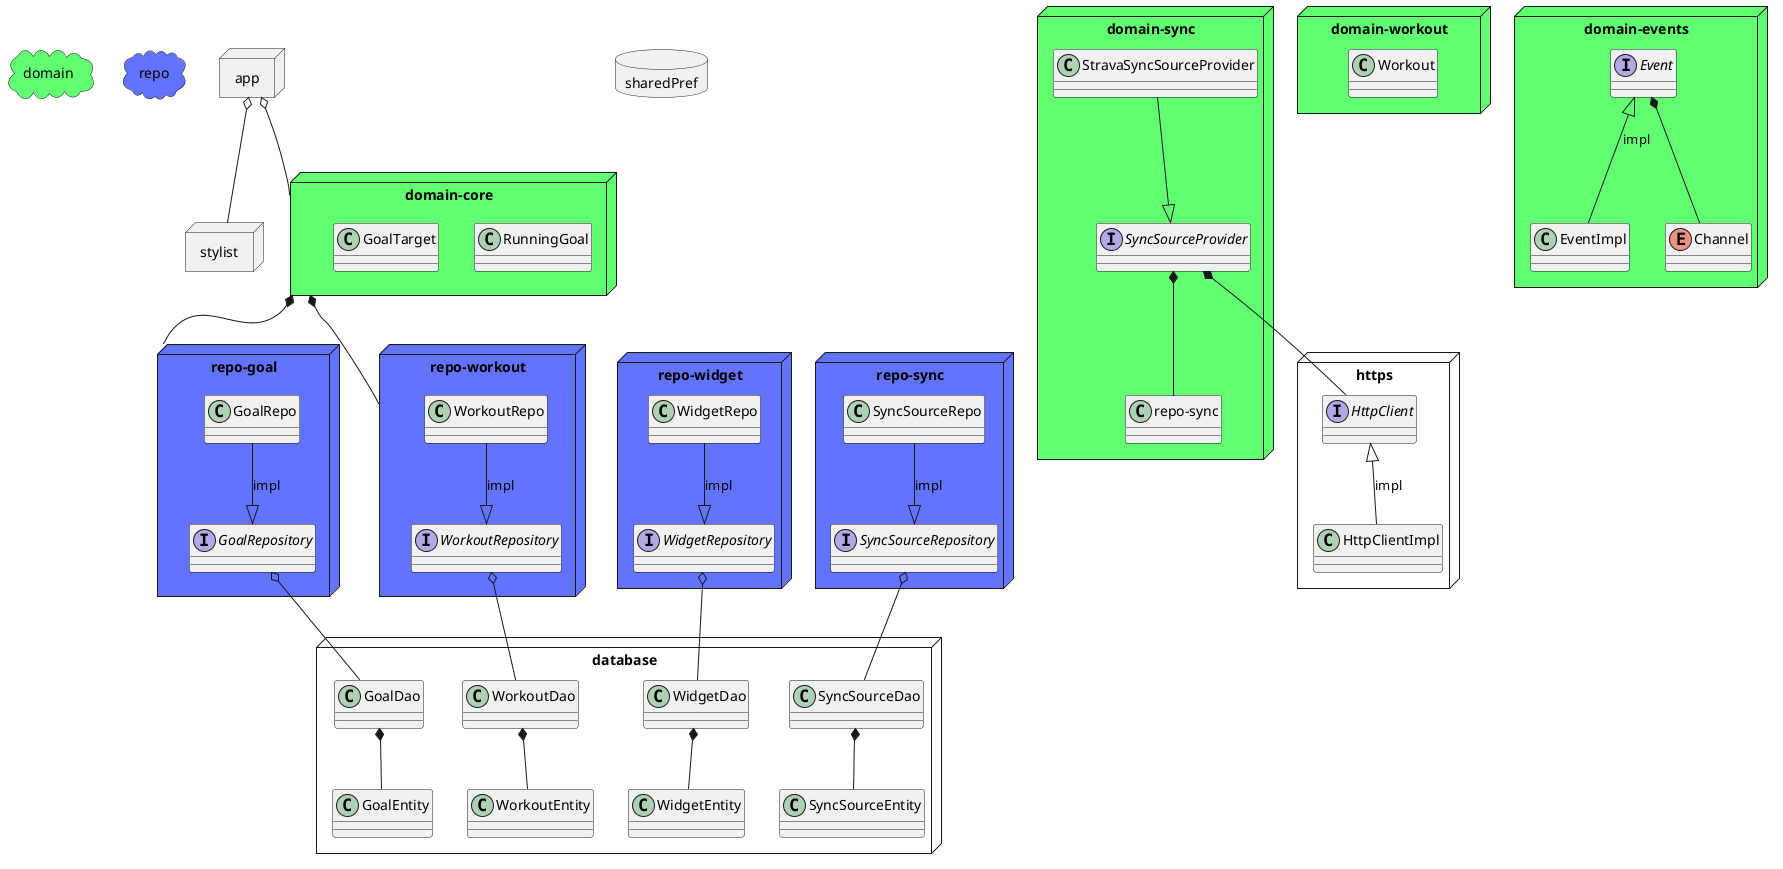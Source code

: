 @startuml
    ' LEGEND
    cloud domain #62ff73 {
    }
    cloud repo #6273ff {
    }


    node https {
        interface HttpClient
        class HttpClientImpl
        HttpClient <|-- HttpClientImpl : impl
    }

    node domain-core #62ff73 {
        class RunningGoal
        class GoalTarget
'        class GoalProgress
'        class GoalProjection
'        class GoalView
'        enum GoalStatus
    }

    node domain-workout #62ff73 {
        class Workout
    }

    node domain-sync #62ff73 {
        interface SyncSourceProvider
        class StravaSyncSourceProvider

        StravaSyncSourceProvider --|> SyncSourceProvider
        SyncSourceProvider *-- HttpClient
        SyncSourceProvider *-- "repo-sync"

    }

    node domain-events #62ff73 {
        interface Event
        class EventImpl
        enum Channel
        Event <|-- EventImpl : impl
        Event *-- Channel
    }


    node database {
        GoalDao *-- GoalEntity
        WorkoutDao *-- WorkoutEntity
        SyncSourceDao *-- SyncSourceEntity
        WidgetDao *-- WidgetEntity
    }

    node repo-goal #6273ff {
        interface GoalRepository
        class GoalRepo
        GoalRepo --|> GoalRepository : impl
        GoalRepository o-- GoalDao
    }

    node repo-workout #6273ff {
        interface WorkoutRepository
        class WorkoutRepo
        WorkoutRepo --|> WorkoutRepository : impl
        WorkoutRepository o-- WorkoutDao
    }

    node repo-widget #6273ff {
        interface WidgetRepository
        class WidgetRepo
        WidgetRepo --|> WidgetRepository : impl
        WidgetRepository o-- WidgetDao
    }

    node repo-sync #6273ff {
        interface SyncSourceRepository
        class SyncSourceRepo
        SyncSourceRepo --|> SyncSourceRepository : impl
        SyncSourceRepository o-- SyncSourceDao
    }

    node stylist {
    }

    database sharedPref {
    }

    node app {
    }

    app o-- "domain-core"
    app o-- stylist

    "domain-core" *-- "repo-goal"
    "domain-core" *-- "repo-workout"
@enduml
